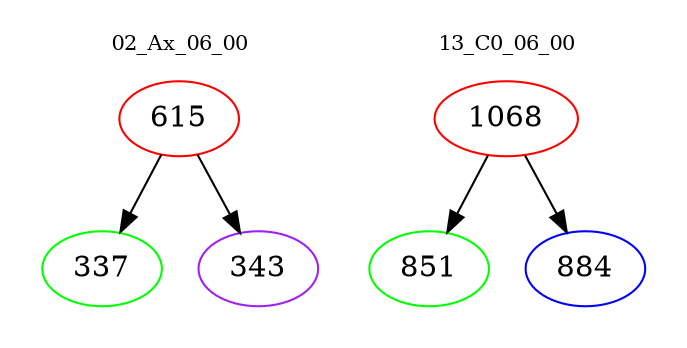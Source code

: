 digraph{
subgraph cluster_0 {
color = white
label = "02_Ax_06_00";
fontsize=10;
T0_615 [label="615", color="red"]
T0_615 -> T0_337 [color="black"]
T0_337 [label="337", color="green"]
T0_615 -> T0_343 [color="black"]
T0_343 [label="343", color="purple"]
}
subgraph cluster_1 {
color = white
label = "13_C0_06_00";
fontsize=10;
T1_1068 [label="1068", color="red"]
T1_1068 -> T1_851 [color="black"]
T1_851 [label="851", color="green"]
T1_1068 -> T1_884 [color="black"]
T1_884 [label="884", color="blue"]
}
}
